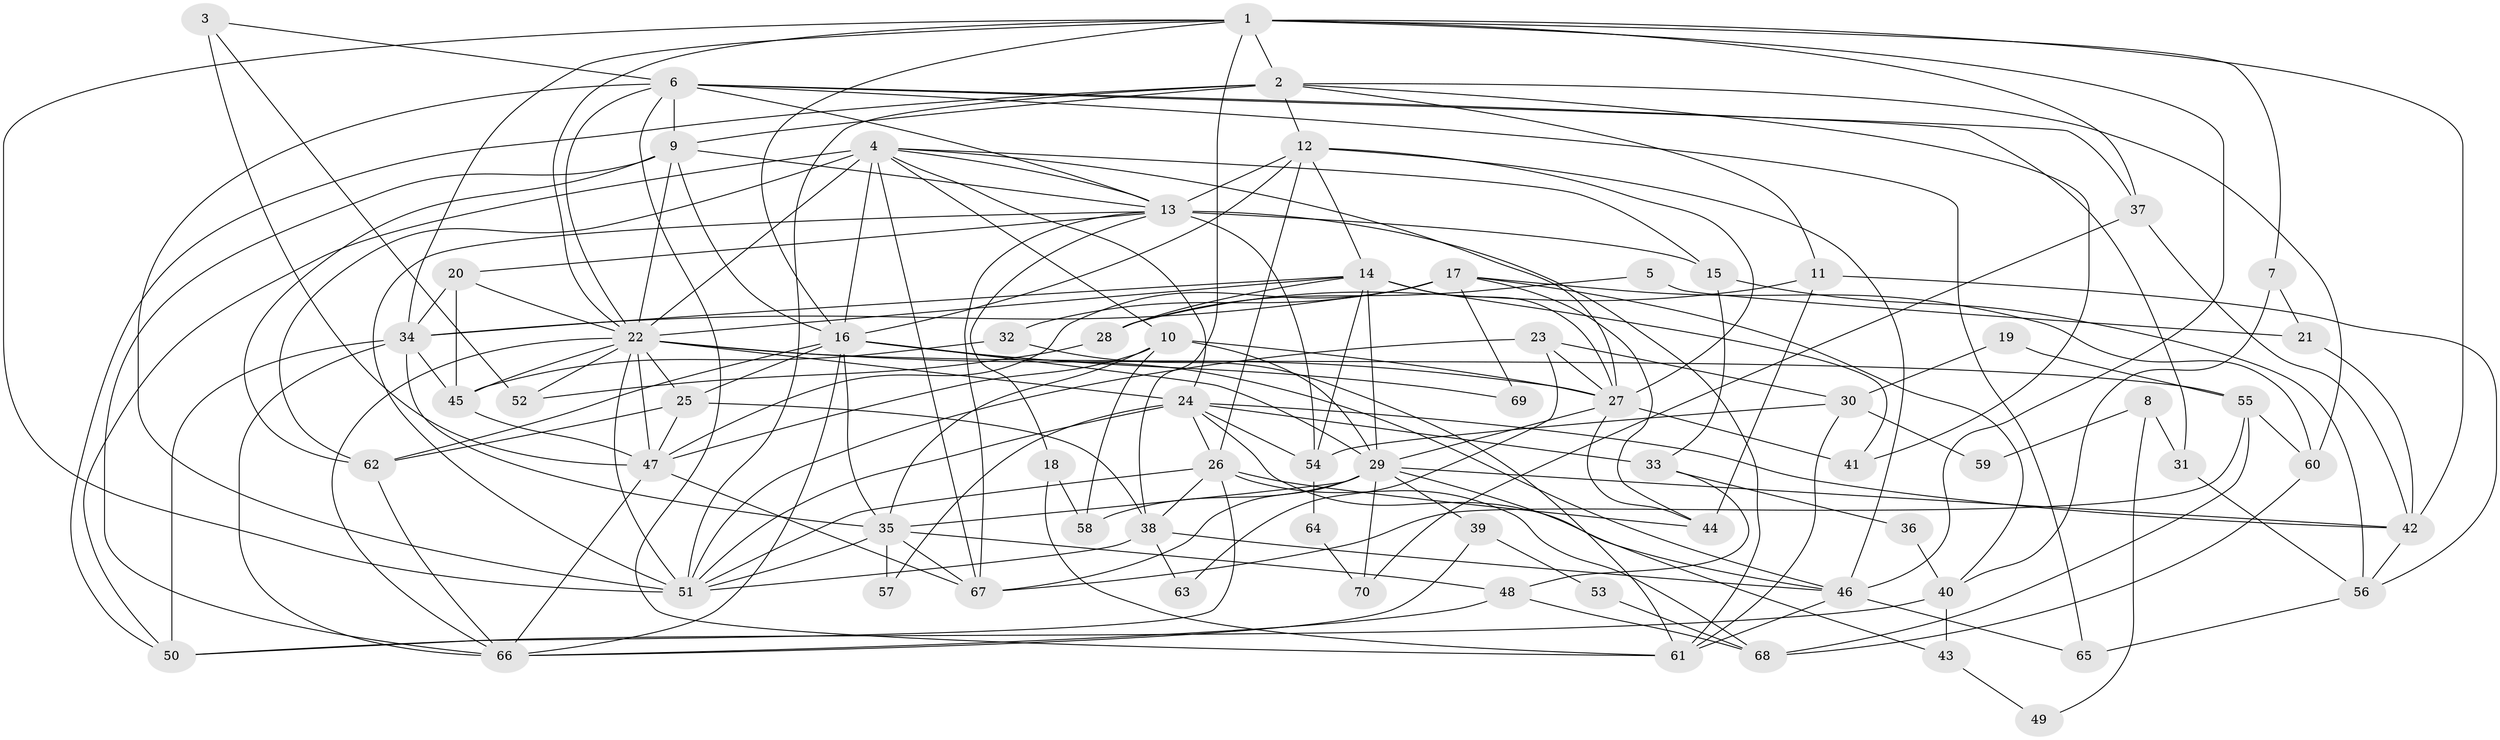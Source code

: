 // original degree distribution, {3: 0.25, 5: 0.21428571428571427, 2: 0.12142857142857143, 4: 0.3142857142857143, 6: 0.05714285714285714, 8: 0.014285714285714285, 10: 0.007142857142857143, 7: 0.02142857142857143}
// Generated by graph-tools (version 1.1) at 2025/35/03/09/25 02:35:57]
// undirected, 70 vertices, 185 edges
graph export_dot {
graph [start="1"]
  node [color=gray90,style=filled];
  1;
  2;
  3;
  4;
  5;
  6;
  7;
  8;
  9;
  10;
  11;
  12;
  13;
  14;
  15;
  16;
  17;
  18;
  19;
  20;
  21;
  22;
  23;
  24;
  25;
  26;
  27;
  28;
  29;
  30;
  31;
  32;
  33;
  34;
  35;
  36;
  37;
  38;
  39;
  40;
  41;
  42;
  43;
  44;
  45;
  46;
  47;
  48;
  49;
  50;
  51;
  52;
  53;
  54;
  55;
  56;
  57;
  58;
  59;
  60;
  61;
  62;
  63;
  64;
  65;
  66;
  67;
  68;
  69;
  70;
  1 -- 2 [weight=1.0];
  1 -- 7 [weight=1.0];
  1 -- 16 [weight=1.0];
  1 -- 22 [weight=1.0];
  1 -- 34 [weight=1.0];
  1 -- 37 [weight=1.0];
  1 -- 38 [weight=1.0];
  1 -- 42 [weight=1.0];
  1 -- 46 [weight=1.0];
  1 -- 51 [weight=1.0];
  2 -- 9 [weight=1.0];
  2 -- 11 [weight=1.0];
  2 -- 12 [weight=1.0];
  2 -- 41 [weight=1.0];
  2 -- 50 [weight=1.0];
  2 -- 51 [weight=1.0];
  2 -- 60 [weight=1.0];
  3 -- 6 [weight=1.0];
  3 -- 47 [weight=1.0];
  3 -- 52 [weight=1.0];
  4 -- 10 [weight=1.0];
  4 -- 13 [weight=1.0];
  4 -- 15 [weight=1.0];
  4 -- 16 [weight=1.0];
  4 -- 22 [weight=3.0];
  4 -- 24 [weight=1.0];
  4 -- 27 [weight=1.0];
  4 -- 50 [weight=1.0];
  4 -- 62 [weight=1.0];
  4 -- 67 [weight=1.0];
  5 -- 21 [weight=1.0];
  5 -- 28 [weight=1.0];
  6 -- 9 [weight=1.0];
  6 -- 13 [weight=1.0];
  6 -- 22 [weight=1.0];
  6 -- 31 [weight=1.0];
  6 -- 37 [weight=1.0];
  6 -- 51 [weight=1.0];
  6 -- 61 [weight=1.0];
  6 -- 65 [weight=1.0];
  7 -- 21 [weight=1.0];
  7 -- 40 [weight=1.0];
  8 -- 31 [weight=1.0];
  8 -- 49 [weight=1.0];
  8 -- 59 [weight=1.0];
  9 -- 13 [weight=1.0];
  9 -- 16 [weight=1.0];
  9 -- 22 [weight=1.0];
  9 -- 62 [weight=1.0];
  9 -- 66 [weight=1.0];
  10 -- 27 [weight=1.0];
  10 -- 29 [weight=1.0];
  10 -- 35 [weight=1.0];
  10 -- 47 [weight=1.0];
  10 -- 58 [weight=1.0];
  11 -- 28 [weight=1.0];
  11 -- 44 [weight=1.0];
  11 -- 56 [weight=1.0];
  12 -- 13 [weight=2.0];
  12 -- 14 [weight=1.0];
  12 -- 16 [weight=1.0];
  12 -- 26 [weight=1.0];
  12 -- 27 [weight=1.0];
  12 -- 46 [weight=1.0];
  13 -- 15 [weight=2.0];
  13 -- 18 [weight=1.0];
  13 -- 20 [weight=1.0];
  13 -- 51 [weight=1.0];
  13 -- 54 [weight=1.0];
  13 -- 61 [weight=1.0];
  13 -- 67 [weight=1.0];
  14 -- 22 [weight=1.0];
  14 -- 27 [weight=1.0];
  14 -- 28 [weight=2.0];
  14 -- 29 [weight=2.0];
  14 -- 34 [weight=1.0];
  14 -- 41 [weight=1.0];
  14 -- 54 [weight=1.0];
  15 -- 33 [weight=1.0];
  15 -- 56 [weight=1.0];
  16 -- 25 [weight=1.0];
  16 -- 29 [weight=2.0];
  16 -- 35 [weight=1.0];
  16 -- 46 [weight=1.0];
  16 -- 62 [weight=1.0];
  16 -- 66 [weight=1.0];
  16 -- 69 [weight=1.0];
  17 -- 32 [weight=1.0];
  17 -- 34 [weight=1.0];
  17 -- 40 [weight=1.0];
  17 -- 44 [weight=1.0];
  17 -- 47 [weight=2.0];
  17 -- 60 [weight=1.0];
  17 -- 69 [weight=1.0];
  18 -- 58 [weight=1.0];
  18 -- 61 [weight=1.0];
  19 -- 30 [weight=1.0];
  19 -- 55 [weight=1.0];
  20 -- 22 [weight=2.0];
  20 -- 34 [weight=1.0];
  20 -- 45 [weight=1.0];
  21 -- 42 [weight=1.0];
  22 -- 24 [weight=1.0];
  22 -- 25 [weight=1.0];
  22 -- 27 [weight=1.0];
  22 -- 45 [weight=1.0];
  22 -- 47 [weight=3.0];
  22 -- 51 [weight=2.0];
  22 -- 52 [weight=1.0];
  22 -- 55 [weight=1.0];
  22 -- 66 [weight=1.0];
  23 -- 27 [weight=1.0];
  23 -- 30 [weight=1.0];
  23 -- 51 [weight=1.0];
  23 -- 63 [weight=1.0];
  24 -- 26 [weight=2.0];
  24 -- 33 [weight=1.0];
  24 -- 42 [weight=1.0];
  24 -- 46 [weight=1.0];
  24 -- 51 [weight=2.0];
  24 -- 54 [weight=1.0];
  24 -- 57 [weight=1.0];
  25 -- 38 [weight=1.0];
  25 -- 47 [weight=2.0];
  25 -- 62 [weight=1.0];
  26 -- 38 [weight=2.0];
  26 -- 44 [weight=1.0];
  26 -- 50 [weight=1.0];
  26 -- 51 [weight=1.0];
  26 -- 68 [weight=1.0];
  27 -- 29 [weight=1.0];
  27 -- 41 [weight=1.0];
  27 -- 44 [weight=1.0];
  28 -- 52 [weight=1.0];
  29 -- 35 [weight=2.0];
  29 -- 39 [weight=1.0];
  29 -- 42 [weight=1.0];
  29 -- 43 [weight=1.0];
  29 -- 58 [weight=1.0];
  29 -- 67 [weight=1.0];
  29 -- 70 [weight=2.0];
  30 -- 54 [weight=1.0];
  30 -- 59 [weight=1.0];
  30 -- 61 [weight=1.0];
  31 -- 56 [weight=1.0];
  32 -- 45 [weight=1.0];
  32 -- 61 [weight=1.0];
  33 -- 36 [weight=1.0];
  33 -- 48 [weight=1.0];
  34 -- 35 [weight=1.0];
  34 -- 45 [weight=1.0];
  34 -- 50 [weight=1.0];
  34 -- 66 [weight=1.0];
  35 -- 48 [weight=1.0];
  35 -- 51 [weight=1.0];
  35 -- 57 [weight=2.0];
  35 -- 67 [weight=1.0];
  36 -- 40 [weight=1.0];
  37 -- 42 [weight=1.0];
  37 -- 70 [weight=1.0];
  38 -- 46 [weight=1.0];
  38 -- 51 [weight=1.0];
  38 -- 63 [weight=1.0];
  39 -- 53 [weight=1.0];
  39 -- 66 [weight=1.0];
  40 -- 43 [weight=1.0];
  40 -- 50 [weight=1.0];
  42 -- 56 [weight=1.0];
  43 -- 49 [weight=1.0];
  45 -- 47 [weight=1.0];
  46 -- 61 [weight=1.0];
  46 -- 65 [weight=1.0];
  47 -- 66 [weight=1.0];
  47 -- 67 [weight=1.0];
  48 -- 66 [weight=1.0];
  48 -- 68 [weight=1.0];
  53 -- 68 [weight=1.0];
  54 -- 64 [weight=1.0];
  55 -- 60 [weight=1.0];
  55 -- 67 [weight=1.0];
  55 -- 68 [weight=1.0];
  56 -- 65 [weight=1.0];
  60 -- 68 [weight=1.0];
  62 -- 66 [weight=1.0];
  64 -- 70 [weight=1.0];
}
